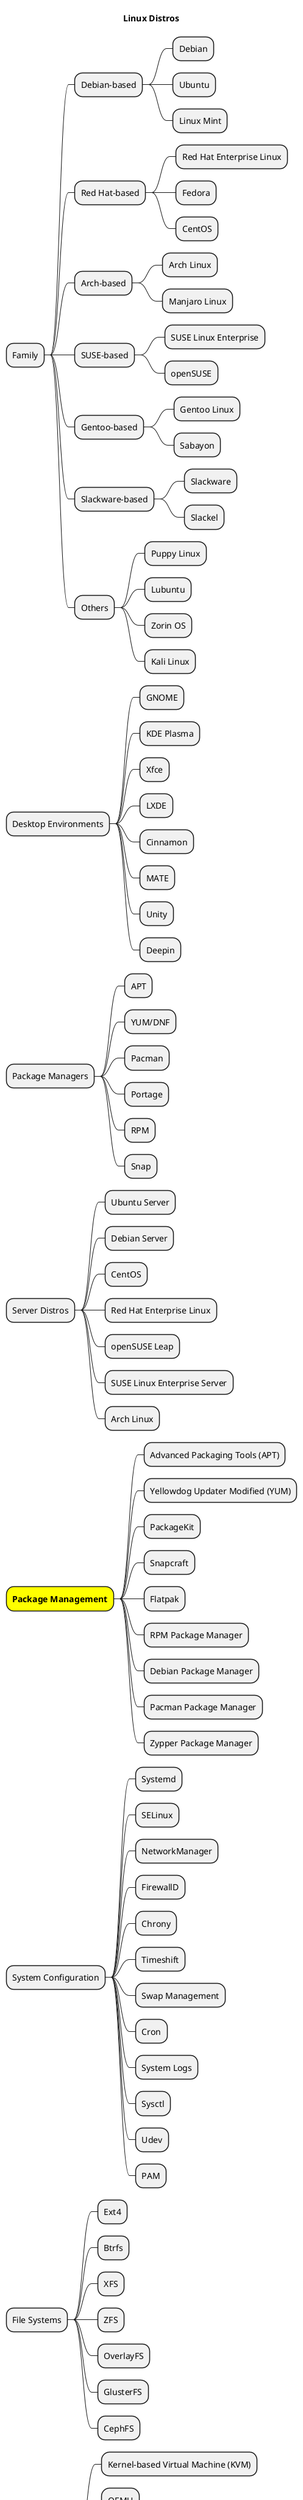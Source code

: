 @startmindmap
title Linux Distros

* Family
** Debian-based
*** Debian
*** Ubuntu
*** Linux Mint
** Red Hat-based
*** Red Hat Enterprise Linux
*** Fedora
*** CentOS
** Arch-based
*** Arch Linux
*** Manjaro Linux
** SUSE-based
*** SUSE Linux Enterprise
*** openSUSE
** Gentoo-based
*** Gentoo Linux
*** Sabayon
** Slackware-based
*** Slackware
*** Slackel
** Others
*** Puppy Linux
*** Lubuntu
*** Zorin OS
*** Kali Linux

* Desktop Environments
** GNOME
** KDE Plasma
** Xfce
** LXDE
** Cinnamon
** MATE
** Unity
** Deepin
* Package Managers
** APT
** YUM/DNF
** Pacman
** Portage
** RPM
** Snap
* Server Distros
** Ubuntu Server
** Debian Server
** CentOS
** Red Hat Enterprise Linux
** openSUSE Leap
** SUSE Linux Enterprise Server
** Arch Linux


*[#yellow] **Package Management**
** Advanced Packaging Tools (APT)
** Yellowdog Updater Modified (YUM)
** PackageKit
** Snapcraft
** Flatpak
** RPM Package Manager
** Debian Package Manager
** Pacman Package Manager
** Zypper Package Manager
* System Configuration
** Systemd
** SELinux
** NetworkManager
** FirewallD
** Chrony
** Timeshift
** Swap Management
** Cron
** System Logs
** Sysctl
** Udev
** PAM
* File Systems
** Ext4
** Btrfs
** XFS
** ZFS
** OverlayFS
** GlusterFS
** CephFS
* Virtualization
** Kernel-based Virtual Machine (KVM)
** QEMU
** Xen
** VirtualBox
** Docker
** Podman
* Security
** SSH
** GnuPG
** AppArmor
** Firejail
** Tripwire
** ClamAV
** SELinux
* Networking
** Network File System (NFS)
** Secure Shell (SSH)
** Dynamic Host Configuration Protocol (DHCP)
** Domain Name System (DNS)
** Samba
** Apache
** NGINX
** HAProxy
** Cockpit
** VPN
** Wireshark
* Advanced Tools
** Bash Scripting
** Sed
** Awk
** Vim
** Emacs
** Git
** SVN
** Make
** CMake
** GDB
@endmindmap

